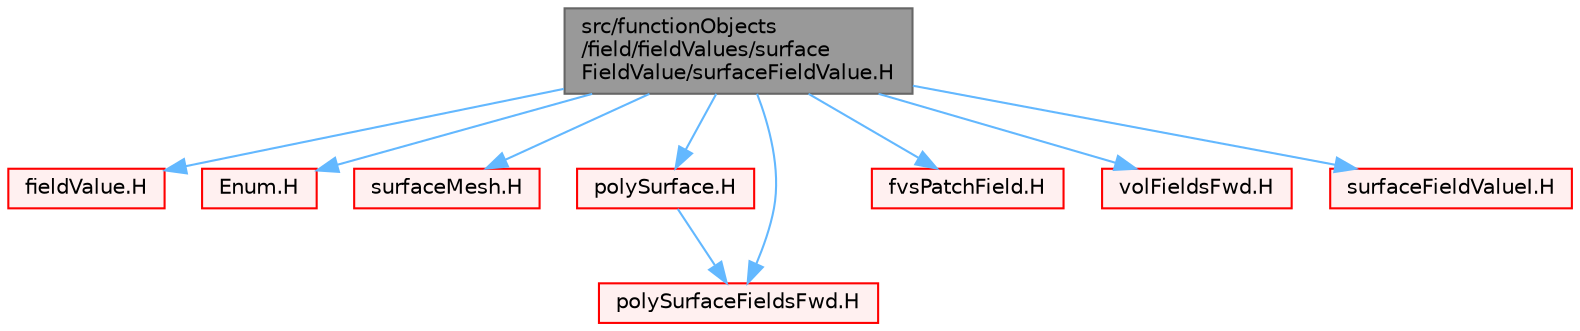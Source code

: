 digraph "src/functionObjects/field/fieldValues/surfaceFieldValue/surfaceFieldValue.H"
{
 // LATEX_PDF_SIZE
  bgcolor="transparent";
  edge [fontname=Helvetica,fontsize=10,labelfontname=Helvetica,labelfontsize=10];
  node [fontname=Helvetica,fontsize=10,shape=box,height=0.2,width=0.4];
  Node1 [id="Node000001",label="src/functionObjects\l/field/fieldValues/surface\lFieldValue/surfaceFieldValue.H",height=0.2,width=0.4,color="gray40", fillcolor="grey60", style="filled", fontcolor="black",tooltip=" "];
  Node1 -> Node2 [id="edge1_Node000001_Node000002",color="steelblue1",style="solid",tooltip=" "];
  Node2 [id="Node000002",label="fieldValue.H",height=0.2,width=0.4,color="red", fillcolor="#FFF0F0", style="filled",URL="$fieldValue_8H.html",tooltip=" "];
  Node1 -> Node132 [id="edge2_Node000001_Node000132",color="steelblue1",style="solid",tooltip=" "];
  Node132 [id="Node000132",label="Enum.H",height=0.2,width=0.4,color="red", fillcolor="#FFF0F0", style="filled",URL="$Enum_8H.html",tooltip=" "];
  Node1 -> Node259 [id="edge3_Node000001_Node000259",color="steelblue1",style="solid",tooltip=" "];
  Node259 [id="Node000259",label="surfaceMesh.H",height=0.2,width=0.4,color="red", fillcolor="#FFF0F0", style="filled",URL="$surfaceMesh_8H.html",tooltip=" "];
  Node1 -> Node381 [id="edge4_Node000001_Node000381",color="steelblue1",style="solid",tooltip=" "];
  Node381 [id="Node000381",label="polySurface.H",height=0.2,width=0.4,color="red", fillcolor="#FFF0F0", style="filled",URL="$polySurface_8H.html",tooltip=" "];
  Node381 -> Node383 [id="edge5_Node000381_Node000383",color="steelblue1",style="solid",tooltip=" "];
  Node383 [id="Node000383",label="polySurfaceFieldsFwd.H",height=0.2,width=0.4,color="red", fillcolor="#FFF0F0", style="filled",URL="$polySurfaceFieldsFwd_8H.html",tooltip=" "];
  Node1 -> Node384 [id="edge6_Node000001_Node000384",color="steelblue1",style="solid",tooltip=" "];
  Node384 [id="Node000384",label="fvsPatchField.H",height=0.2,width=0.4,color="red", fillcolor="#FFF0F0", style="filled",URL="$fvsPatchField_8H.html",tooltip=" "];
  Node1 -> Node360 [id="edge7_Node000001_Node000360",color="steelblue1",style="solid",tooltip=" "];
  Node360 [id="Node000360",label="volFieldsFwd.H",height=0.2,width=0.4,color="red", fillcolor="#FFF0F0", style="filled",URL="$volFieldsFwd_8H.html",tooltip="Forwards and collection of common volume field types."];
  Node1 -> Node383 [id="edge8_Node000001_Node000383",color="steelblue1",style="solid",tooltip=" "];
  Node1 -> Node386 [id="edge9_Node000001_Node000386",color="steelblue1",style="solid",tooltip=" "];
  Node386 [id="Node000386",label="surfaceFieldValueI.H",height=0.2,width=0.4,color="red", fillcolor="#FFF0F0", style="filled",URL="$surfaceFieldValueI_8H.html",tooltip=" "];
}
